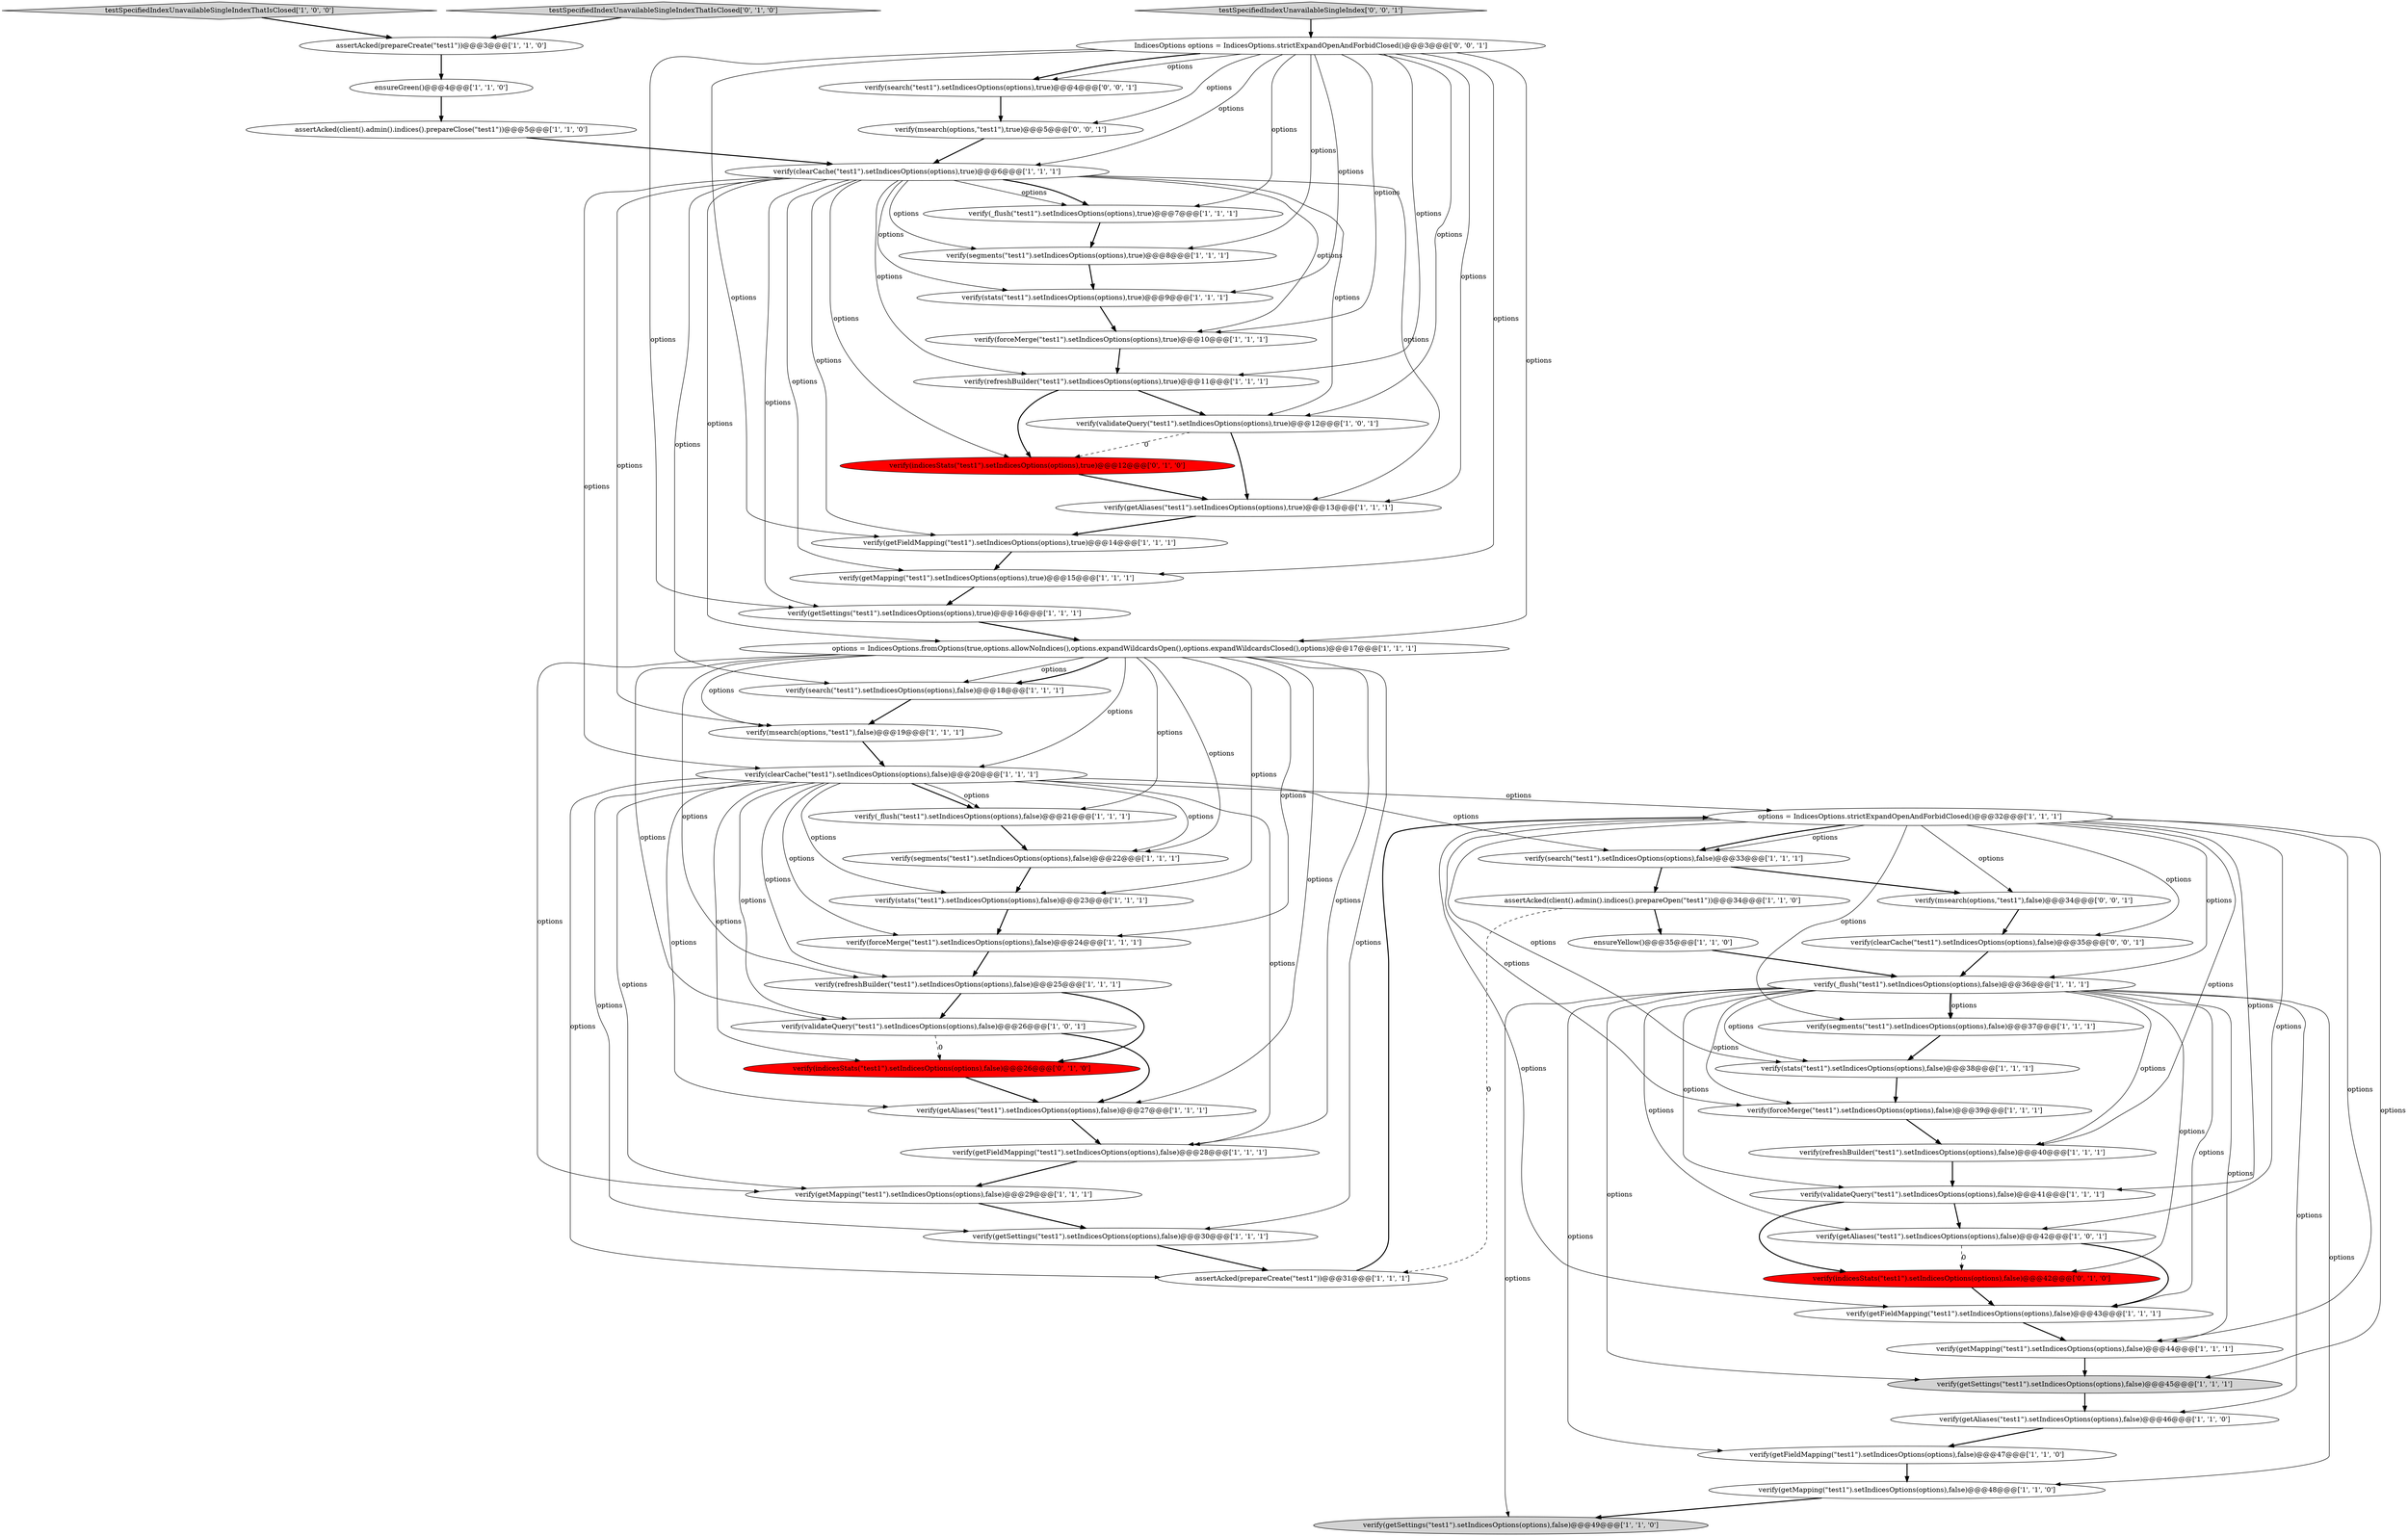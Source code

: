 digraph {
3 [style = filled, label = "verify(validateQuery(\"test1\").setIndicesOptions(options),false)@@@41@@@['1', '1', '1']", fillcolor = white, shape = ellipse image = "AAA0AAABBB1BBB"];
23 [style = filled, label = "verify(refreshBuilder(\"test1\").setIndicesOptions(options),true)@@@11@@@['1', '1', '1']", fillcolor = white, shape = ellipse image = "AAA0AAABBB1BBB"];
39 [style = filled, label = "verify(validateQuery(\"test1\").setIndicesOptions(options),false)@@@26@@@['1', '0', '1']", fillcolor = white, shape = ellipse image = "AAA0AAABBB1BBB"];
4 [style = filled, label = "verify(getFieldMapping(\"test1\").setIndicesOptions(options),false)@@@47@@@['1', '1', '0']", fillcolor = white, shape = ellipse image = "AAA0AAABBB1BBB"];
16 [style = filled, label = "verify(_flush(\"test1\").setIndicesOptions(options),false)@@@36@@@['1', '1', '1']", fillcolor = white, shape = ellipse image = "AAA0AAABBB1BBB"];
51 [style = filled, label = "verify(indicesStats(\"test1\").setIndicesOptions(options),false)@@@42@@@['0', '1', '0']", fillcolor = red, shape = ellipse image = "AAA1AAABBB2BBB"];
27 [style = filled, label = "verify(getAliases(\"test1\").setIndicesOptions(options),false)@@@27@@@['1', '1', '1']", fillcolor = white, shape = ellipse image = "AAA0AAABBB1BBB"];
6 [style = filled, label = "verify(forceMerge(\"test1\").setIndicesOptions(options),false)@@@24@@@['1', '1', '1']", fillcolor = white, shape = ellipse image = "AAA0AAABBB1BBB"];
35 [style = filled, label = "verify(_flush(\"test1\").setIndicesOptions(options),false)@@@21@@@['1', '1', '1']", fillcolor = white, shape = ellipse image = "AAA0AAABBB1BBB"];
2 [style = filled, label = "options = IndicesOptions.strictExpandOpenAndForbidClosed()@@@32@@@['1', '1', '1']", fillcolor = white, shape = ellipse image = "AAA0AAABBB1BBB"];
10 [style = filled, label = "verify(getAliases(\"test1\").setIndicesOptions(options),false)@@@42@@@['1', '0', '1']", fillcolor = white, shape = ellipse image = "AAA0AAABBB1BBB"];
17 [style = filled, label = "assertAcked(client().admin().indices().prepareOpen(\"test1\"))@@@34@@@['1', '1', '0']", fillcolor = white, shape = ellipse image = "AAA0AAABBB1BBB"];
29 [style = filled, label = "verify(segments(\"test1\").setIndicesOptions(options),false)@@@37@@@['1', '1', '1']", fillcolor = white, shape = ellipse image = "AAA0AAABBB1BBB"];
15 [style = filled, label = "ensureGreen()@@@4@@@['1', '1', '0']", fillcolor = white, shape = ellipse image = "AAA0AAABBB1BBB"];
52 [style = filled, label = "verify(msearch(options,\"test1\"),false)@@@34@@@['0', '0', '1']", fillcolor = white, shape = ellipse image = "AAA0AAABBB3BBB"];
21 [style = filled, label = "verify(forceMerge(\"test1\").setIndicesOptions(options),false)@@@39@@@['1', '1', '1']", fillcolor = white, shape = ellipse image = "AAA0AAABBB1BBB"];
24 [style = filled, label = "verify(validateQuery(\"test1\").setIndicesOptions(options),true)@@@12@@@['1', '0', '1']", fillcolor = white, shape = ellipse image = "AAA0AAABBB1BBB"];
20 [style = filled, label = "verify(forceMerge(\"test1\").setIndicesOptions(options),true)@@@10@@@['1', '1', '1']", fillcolor = white, shape = ellipse image = "AAA0AAABBB1BBB"];
9 [style = filled, label = "verify(refreshBuilder(\"test1\").setIndicesOptions(options),false)@@@25@@@['1', '1', '1']", fillcolor = white, shape = ellipse image = "AAA0AAABBB1BBB"];
43 [style = filled, label = "verify(search(\"test1\").setIndicesOptions(options),false)@@@33@@@['1', '1', '1']", fillcolor = white, shape = ellipse image = "AAA0AAABBB1BBB"];
7 [style = filled, label = "verify(getSettings(\"test1\").setIndicesOptions(options),false)@@@45@@@['1', '1', '1']", fillcolor = lightgray, shape = ellipse image = "AAA0AAABBB1BBB"];
31 [style = filled, label = "options = IndicesOptions.fromOptions(true,options.allowNoIndices(),options.expandWildcardsOpen(),options.expandWildcardsClosed(),options)@@@17@@@['1', '1', '1']", fillcolor = white, shape = ellipse image = "AAA0AAABBB1BBB"];
41 [style = filled, label = "testSpecifiedIndexUnavailableSingleIndexThatIsClosed['1', '0', '0']", fillcolor = lightgray, shape = diamond image = "AAA0AAABBB1BBB"];
12 [style = filled, label = "verify(getFieldMapping(\"test1\").setIndicesOptions(options),false)@@@28@@@['1', '1', '1']", fillcolor = white, shape = ellipse image = "AAA0AAABBB1BBB"];
45 [style = filled, label = "verify(getMapping(\"test1\").setIndicesOptions(options),false)@@@44@@@['1', '1', '1']", fillcolor = white, shape = ellipse image = "AAA0AAABBB1BBB"];
48 [style = filled, label = "testSpecifiedIndexUnavailableSingleIndexThatIsClosed['0', '1', '0']", fillcolor = lightgray, shape = diamond image = "AAA0AAABBB2BBB"];
22 [style = filled, label = "verify(getSettings(\"test1\").setIndicesOptions(options),false)@@@49@@@['1', '1', '0']", fillcolor = lightgray, shape = ellipse image = "AAA0AAABBB1BBB"];
26 [style = filled, label = "verify(msearch(options,\"test1\"),false)@@@19@@@['1', '1', '1']", fillcolor = white, shape = ellipse image = "AAA0AAABBB1BBB"];
13 [style = filled, label = "verify(stats(\"test1\").setIndicesOptions(options),false)@@@38@@@['1', '1', '1']", fillcolor = white, shape = ellipse image = "AAA0AAABBB1BBB"];
54 [style = filled, label = "verify(msearch(options,\"test1\"),true)@@@5@@@['0', '0', '1']", fillcolor = white, shape = ellipse image = "AAA0AAABBB3BBB"];
55 [style = filled, label = "testSpecifiedIndexUnavailableSingleIndex['0', '0', '1']", fillcolor = lightgray, shape = diamond image = "AAA0AAABBB3BBB"];
40 [style = filled, label = "verify(refreshBuilder(\"test1\").setIndicesOptions(options),false)@@@40@@@['1', '1', '1']", fillcolor = white, shape = ellipse image = "AAA0AAABBB1BBB"];
32 [style = filled, label = "verify(_flush(\"test1\").setIndicesOptions(options),true)@@@7@@@['1', '1', '1']", fillcolor = white, shape = ellipse image = "AAA0AAABBB1BBB"];
36 [style = filled, label = "verify(clearCache(\"test1\").setIndicesOptions(options),false)@@@20@@@['1', '1', '1']", fillcolor = white, shape = ellipse image = "AAA0AAABBB1BBB"];
14 [style = filled, label = "verify(clearCache(\"test1\").setIndicesOptions(options),true)@@@6@@@['1', '1', '1']", fillcolor = white, shape = ellipse image = "AAA0AAABBB1BBB"];
50 [style = filled, label = "verify(indicesStats(\"test1\").setIndicesOptions(options),true)@@@12@@@['0', '1', '0']", fillcolor = red, shape = ellipse image = "AAA1AAABBB2BBB"];
37 [style = filled, label = "verify(getAliases(\"test1\").setIndicesOptions(options),false)@@@46@@@['1', '1', '0']", fillcolor = white, shape = ellipse image = "AAA0AAABBB1BBB"];
33 [style = filled, label = "verify(stats(\"test1\").setIndicesOptions(options),false)@@@23@@@['1', '1', '1']", fillcolor = white, shape = ellipse image = "AAA0AAABBB1BBB"];
47 [style = filled, label = "verify(getMapping(\"test1\").setIndicesOptions(options),false)@@@48@@@['1', '1', '0']", fillcolor = white, shape = ellipse image = "AAA0AAABBB1BBB"];
34 [style = filled, label = "verify(getMapping(\"test1\").setIndicesOptions(options),true)@@@15@@@['1', '1', '1']", fillcolor = white, shape = ellipse image = "AAA0AAABBB1BBB"];
38 [style = filled, label = "verify(segments(\"test1\").setIndicesOptions(options),false)@@@22@@@['1', '1', '1']", fillcolor = white, shape = ellipse image = "AAA0AAABBB1BBB"];
5 [style = filled, label = "verify(getAliases(\"test1\").setIndicesOptions(options),true)@@@13@@@['1', '1', '1']", fillcolor = white, shape = ellipse image = "AAA0AAABBB1BBB"];
28 [style = filled, label = "verify(segments(\"test1\").setIndicesOptions(options),true)@@@8@@@['1', '1', '1']", fillcolor = white, shape = ellipse image = "AAA0AAABBB1BBB"];
57 [style = filled, label = "IndicesOptions options = IndicesOptions.strictExpandOpenAndForbidClosed()@@@3@@@['0', '0', '1']", fillcolor = white, shape = ellipse image = "AAA0AAABBB3BBB"];
11 [style = filled, label = "assertAcked(prepareCreate(\"test1\"))@@@31@@@['1', '1', '1']", fillcolor = white, shape = ellipse image = "AAA0AAABBB1BBB"];
44 [style = filled, label = "verify(getSettings(\"test1\").setIndicesOptions(options),false)@@@30@@@['1', '1', '1']", fillcolor = white, shape = ellipse image = "AAA0AAABBB1BBB"];
25 [style = filled, label = "verify(search(\"test1\").setIndicesOptions(options),false)@@@18@@@['1', '1', '1']", fillcolor = white, shape = ellipse image = "AAA0AAABBB1BBB"];
8 [style = filled, label = "verify(getFieldMapping(\"test1\").setIndicesOptions(options),true)@@@14@@@['1', '1', '1']", fillcolor = white, shape = ellipse image = "AAA0AAABBB1BBB"];
0 [style = filled, label = "verify(getMapping(\"test1\").setIndicesOptions(options),false)@@@29@@@['1', '1', '1']", fillcolor = white, shape = ellipse image = "AAA0AAABBB1BBB"];
56 [style = filled, label = "verify(search(\"test1\").setIndicesOptions(options),true)@@@4@@@['0', '0', '1']", fillcolor = white, shape = ellipse image = "AAA0AAABBB3BBB"];
19 [style = filled, label = "assertAcked(prepareCreate(\"test1\"))@@@3@@@['1', '1', '0']", fillcolor = white, shape = ellipse image = "AAA0AAABBB1BBB"];
42 [style = filled, label = "assertAcked(client().admin().indices().prepareClose(\"test1\"))@@@5@@@['1', '1', '0']", fillcolor = white, shape = ellipse image = "AAA0AAABBB1BBB"];
1 [style = filled, label = "verify(getFieldMapping(\"test1\").setIndicesOptions(options),false)@@@43@@@['1', '1', '1']", fillcolor = white, shape = ellipse image = "AAA0AAABBB1BBB"];
49 [style = filled, label = "verify(indicesStats(\"test1\").setIndicesOptions(options),false)@@@26@@@['0', '1', '0']", fillcolor = red, shape = ellipse image = "AAA1AAABBB2BBB"];
53 [style = filled, label = "verify(clearCache(\"test1\").setIndicesOptions(options),false)@@@35@@@['0', '0', '1']", fillcolor = white, shape = ellipse image = "AAA0AAABBB3BBB"];
18 [style = filled, label = "ensureYellow()@@@35@@@['1', '1', '0']", fillcolor = white, shape = ellipse image = "AAA0AAABBB1BBB"];
30 [style = filled, label = "verify(getSettings(\"test1\").setIndicesOptions(options),true)@@@16@@@['1', '1', '1']", fillcolor = white, shape = ellipse image = "AAA0AAABBB1BBB"];
46 [style = filled, label = "verify(stats(\"test1\").setIndicesOptions(options),true)@@@9@@@['1', '1', '1']", fillcolor = white, shape = ellipse image = "AAA0AAABBB1BBB"];
57->56 [style = solid, label="options"];
36->33 [style = solid, label="options"];
41->19 [style = bold, label=""];
39->49 [style = dashed, label="0"];
14->24 [style = solid, label="options"];
36->11 [style = solid, label="options"];
36->44 [style = solid, label="options"];
51->1 [style = bold, label=""];
36->27 [style = solid, label="options"];
31->25 [style = solid, label="options"];
45->7 [style = bold, label=""];
56->54 [style = bold, label=""];
47->22 [style = bold, label=""];
55->57 [style = bold, label=""];
10->51 [style = dashed, label="0"];
16->37 [style = solid, label="options"];
50->5 [style = bold, label=""];
31->44 [style = solid, label="options"];
57->8 [style = solid, label="options"];
57->54 [style = solid, label="options"];
14->25 [style = solid, label="options"];
16->45 [style = solid, label="options"];
36->9 [style = solid, label="options"];
35->38 [style = bold, label=""];
57->14 [style = solid, label="options"];
31->39 [style = solid, label="options"];
19->15 [style = bold, label=""];
16->51 [style = solid, label="options"];
31->38 [style = solid, label="options"];
8->34 [style = bold, label=""];
57->23 [style = solid, label="options"];
9->39 [style = bold, label=""];
16->13 [style = solid, label="options"];
27->12 [style = bold, label=""];
14->30 [style = solid, label="options"];
16->29 [style = bold, label=""];
36->49 [style = solid, label="options"];
7->37 [style = bold, label=""];
36->6 [style = solid, label="options"];
16->1 [style = solid, label="options"];
31->12 [style = solid, label="options"];
3->51 [style = bold, label=""];
57->30 [style = solid, label="options"];
36->43 [style = solid, label="options"];
2->16 [style = solid, label="options"];
17->11 [style = dashed, label="0"];
24->5 [style = bold, label=""];
36->39 [style = solid, label="options"];
16->7 [style = solid, label="options"];
3->10 [style = bold, label=""];
2->7 [style = solid, label="options"];
20->23 [style = bold, label=""];
40->3 [style = bold, label=""];
25->26 [style = bold, label=""];
24->50 [style = dashed, label="0"];
14->26 [style = solid, label="options"];
46->20 [style = bold, label=""];
0->44 [style = bold, label=""];
36->35 [style = bold, label=""];
38->33 [style = bold, label=""];
10->1 [style = bold, label=""];
4->47 [style = bold, label=""];
1->45 [style = bold, label=""];
14->20 [style = solid, label="options"];
36->2 [style = solid, label="options"];
16->40 [style = solid, label="options"];
14->32 [style = solid, label="options"];
2->43 [style = bold, label=""];
2->10 [style = solid, label="options"];
31->36 [style = solid, label="options"];
2->1 [style = solid, label="options"];
57->46 [style = solid, label="options"];
31->33 [style = solid, label="options"];
31->25 [style = bold, label=""];
14->34 [style = solid, label="options"];
2->21 [style = solid, label="options"];
14->36 [style = solid, label="options"];
31->6 [style = solid, label="options"];
42->14 [style = bold, label=""];
57->34 [style = solid, label="options"];
36->0 [style = solid, label="options"];
16->10 [style = solid, label="options"];
2->52 [style = solid, label="options"];
43->17 [style = bold, label=""];
14->5 [style = solid, label="options"];
30->31 [style = bold, label=""];
57->28 [style = solid, label="options"];
16->22 [style = solid, label="options"];
2->13 [style = solid, label="options"];
2->43 [style = solid, label="options"];
2->45 [style = solid, label="options"];
9->49 [style = bold, label=""];
14->32 [style = bold, label=""];
57->32 [style = solid, label="options"];
14->50 [style = solid, label="options"];
14->31 [style = solid, label="options"];
54->14 [style = bold, label=""];
23->50 [style = bold, label=""];
18->16 [style = bold, label=""];
36->12 [style = solid, label="options"];
5->8 [style = bold, label=""];
57->20 [style = solid, label="options"];
57->31 [style = solid, label="options"];
14->28 [style = solid, label="options"];
2->29 [style = solid, label="options"];
52->53 [style = bold, label=""];
16->4 [style = solid, label="options"];
16->3 [style = solid, label="options"];
33->6 [style = bold, label=""];
26->36 [style = bold, label=""];
16->47 [style = solid, label="options"];
36->35 [style = solid, label="options"];
31->0 [style = solid, label="options"];
36->38 [style = solid, label="options"];
49->27 [style = bold, label=""];
43->52 [style = bold, label=""];
2->53 [style = solid, label="options"];
39->27 [style = bold, label=""];
12->0 [style = bold, label=""];
14->8 [style = solid, label="options"];
34->30 [style = bold, label=""];
11->2 [style = bold, label=""];
37->4 [style = bold, label=""];
2->3 [style = solid, label="options"];
57->56 [style = bold, label=""];
28->46 [style = bold, label=""];
23->24 [style = bold, label=""];
16->21 [style = solid, label="options"];
31->9 [style = solid, label="options"];
15->42 [style = bold, label=""];
14->23 [style = solid, label="options"];
31->27 [style = solid, label="options"];
57->5 [style = solid, label="options"];
57->24 [style = solid, label="options"];
48->19 [style = bold, label=""];
53->16 [style = bold, label=""];
21->40 [style = bold, label=""];
44->11 [style = bold, label=""];
2->40 [style = solid, label="options"];
14->46 [style = solid, label="options"];
31->35 [style = solid, label="options"];
6->9 [style = bold, label=""];
31->26 [style = solid, label="options"];
13->21 [style = bold, label=""];
16->29 [style = solid, label="options"];
32->28 [style = bold, label=""];
17->18 [style = bold, label=""];
29->13 [style = bold, label=""];
}
